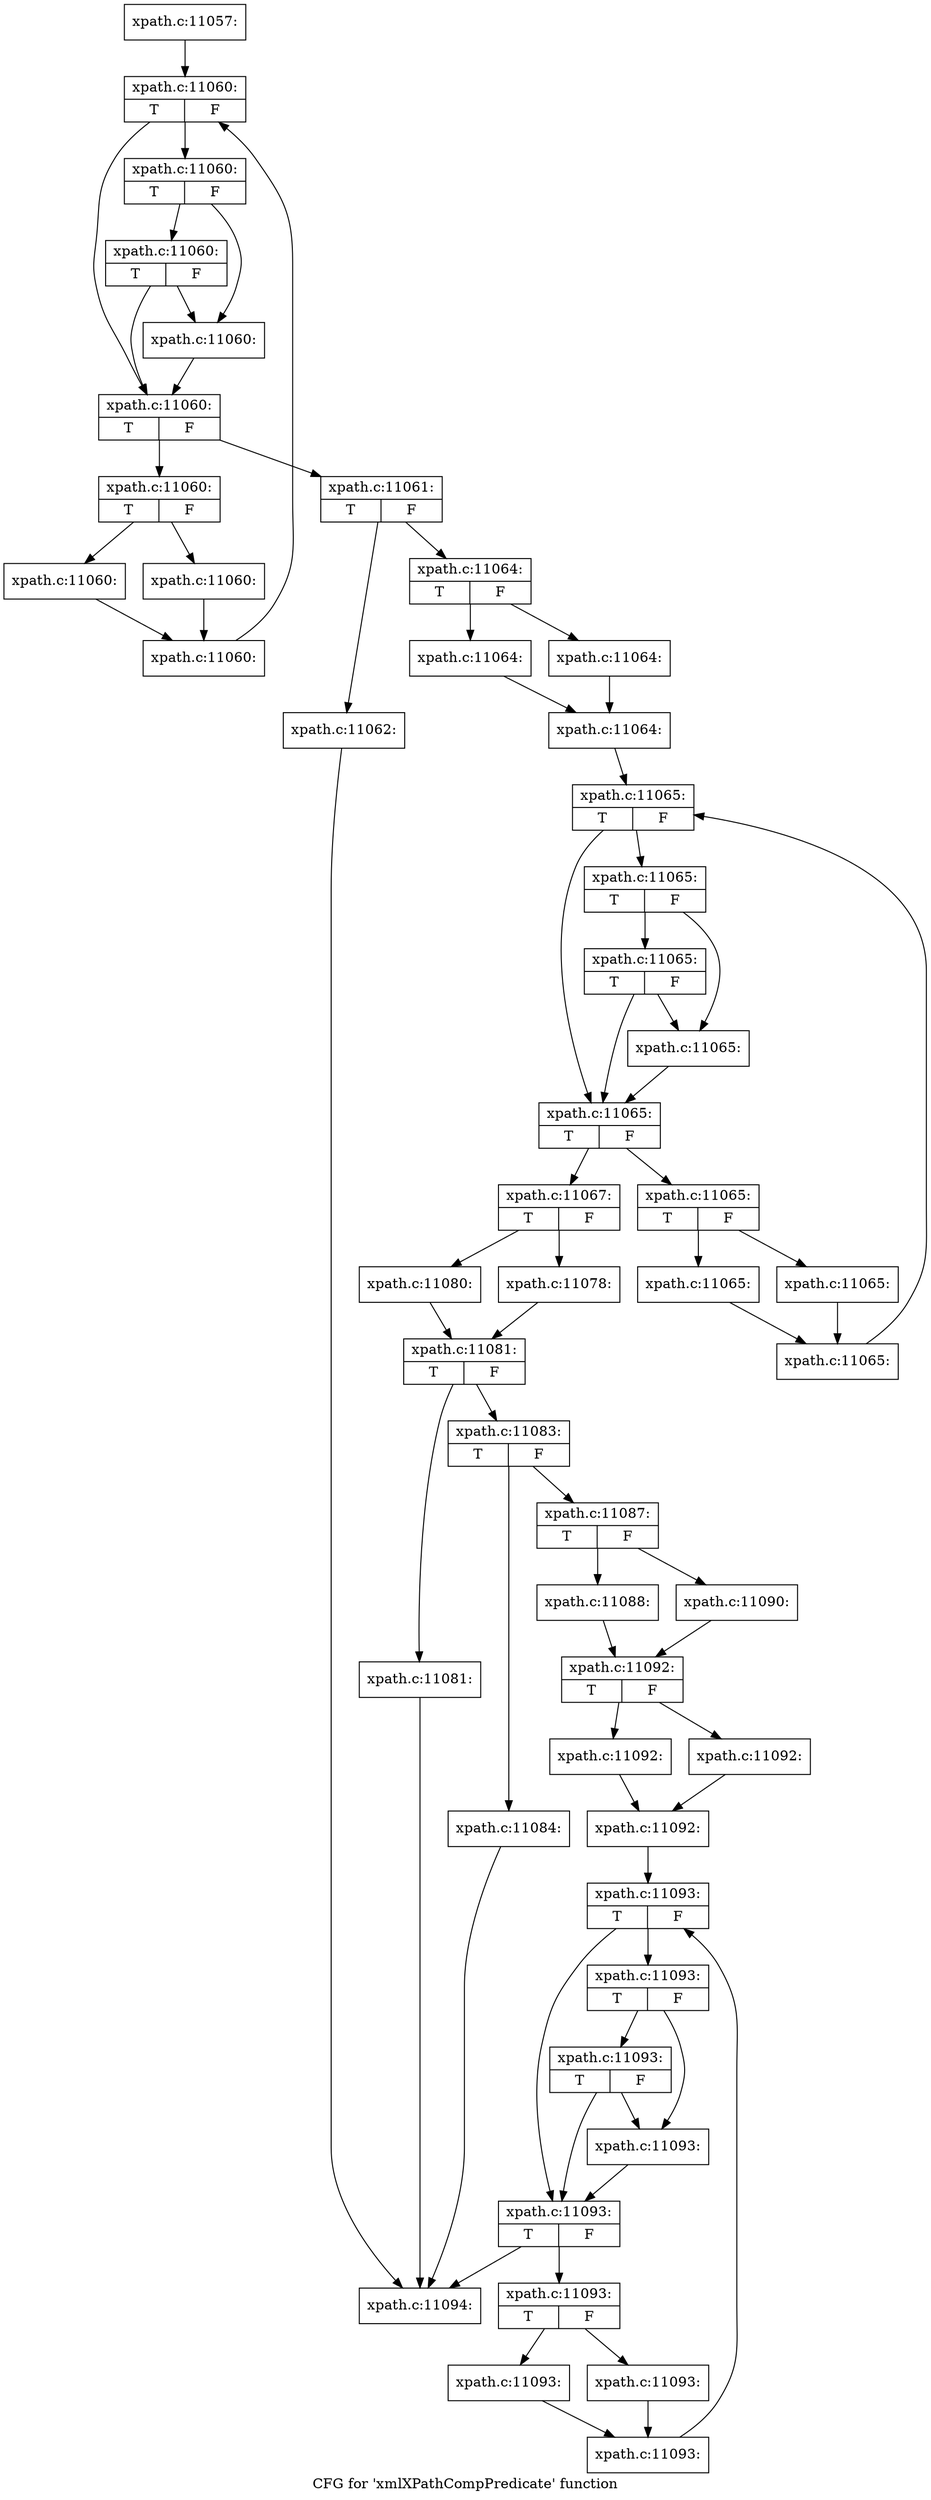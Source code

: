 digraph "CFG for 'xmlXPathCompPredicate' function" {
	label="CFG for 'xmlXPathCompPredicate' function";

	Node0x4f487b0 [shape=record,label="{xpath.c:11057:}"];
	Node0x4f487b0 -> Node0x4f58b20;
	Node0x4f58b20 [shape=record,label="{xpath.c:11060:|{<s0>T|<s1>F}}"];
	Node0x4f58b20 -> Node0x4f58d60;
	Node0x4f58b20 -> Node0x4f58e00;
	Node0x4f58e00 [shape=record,label="{xpath.c:11060:|{<s0>T|<s1>F}}"];
	Node0x4f58e00 -> Node0x4f59160;
	Node0x4f58e00 -> Node0x4f58db0;
	Node0x4f59160 [shape=record,label="{xpath.c:11060:|{<s0>T|<s1>F}}"];
	Node0x4f59160 -> Node0x4f58d60;
	Node0x4f59160 -> Node0x4f58db0;
	Node0x4f58db0 [shape=record,label="{xpath.c:11060:}"];
	Node0x4f58db0 -> Node0x4f58d60;
	Node0x4f58d60 [shape=record,label="{xpath.c:11060:|{<s0>T|<s1>F}}"];
	Node0x4f58d60 -> Node0x4f59790;
	Node0x4f58d60 -> Node0x4f58d10;
	Node0x4f59790 [shape=record,label="{xpath.c:11060:|{<s0>T|<s1>F}}"];
	Node0x4f59790 -> Node0x4f59c40;
	Node0x4f59790 -> Node0x4f59c90;
	Node0x4f59c40 [shape=record,label="{xpath.c:11060:}"];
	Node0x4f59c40 -> Node0x4f59ce0;
	Node0x4f59c90 [shape=record,label="{xpath.c:11060:}"];
	Node0x4f59c90 -> Node0x4f59ce0;
	Node0x4f59ce0 [shape=record,label="{xpath.c:11060:}"];
	Node0x4f59ce0 -> Node0x4f58b20;
	Node0x4f58d10 [shape=record,label="{xpath.c:11061:|{<s0>T|<s1>F}}"];
	Node0x4f58d10 -> Node0x4f5a640;
	Node0x4f58d10 -> Node0x4f5a690;
	Node0x4f5a640 [shape=record,label="{xpath.c:11062:}"];
	Node0x4f5a640 -> Node0x4f603e0;
	Node0x4f5a690 [shape=record,label="{xpath.c:11064:|{<s0>T|<s1>F}}"];
	Node0x4f5a690 -> Node0x4f5add0;
	Node0x4f5a690 -> Node0x4f5ae20;
	Node0x4f5add0 [shape=record,label="{xpath.c:11064:}"];
	Node0x4f5add0 -> Node0x4f5ae70;
	Node0x4f5ae20 [shape=record,label="{xpath.c:11064:}"];
	Node0x4f5ae20 -> Node0x4f5ae70;
	Node0x4f5ae70 [shape=record,label="{xpath.c:11064:}"];
	Node0x4f5ae70 -> Node0x4f5b760;
	Node0x4f5b760 [shape=record,label="{xpath.c:11065:|{<s0>T|<s1>F}}"];
	Node0x4f5b760 -> Node0x4f5b9a0;
	Node0x4f5b760 -> Node0x4f5ba40;
	Node0x4f5ba40 [shape=record,label="{xpath.c:11065:|{<s0>T|<s1>F}}"];
	Node0x4f5ba40 -> Node0x4f5bda0;
	Node0x4f5ba40 -> Node0x4f5b9f0;
	Node0x4f5bda0 [shape=record,label="{xpath.c:11065:|{<s0>T|<s1>F}}"];
	Node0x4f5bda0 -> Node0x4f5b9a0;
	Node0x4f5bda0 -> Node0x4f5b9f0;
	Node0x4f5b9f0 [shape=record,label="{xpath.c:11065:}"];
	Node0x4f5b9f0 -> Node0x4f5b9a0;
	Node0x4f5b9a0 [shape=record,label="{xpath.c:11065:|{<s0>T|<s1>F}}"];
	Node0x4f5b9a0 -> Node0x4f5c3d0;
	Node0x4f5b9a0 -> Node0x4f5b950;
	Node0x4f5c3d0 [shape=record,label="{xpath.c:11065:|{<s0>T|<s1>F}}"];
	Node0x4f5c3d0 -> Node0x4f5c880;
	Node0x4f5c3d0 -> Node0x4f5c8d0;
	Node0x4f5c880 [shape=record,label="{xpath.c:11065:}"];
	Node0x4f5c880 -> Node0x4f5c920;
	Node0x4f5c8d0 [shape=record,label="{xpath.c:11065:}"];
	Node0x4f5c8d0 -> Node0x4f5c920;
	Node0x4f5c920 [shape=record,label="{xpath.c:11065:}"];
	Node0x4f5c920 -> Node0x4f5b760;
	Node0x4f5b950 [shape=record,label="{xpath.c:11067:|{<s0>T|<s1>F}}"];
	Node0x4f5b950 -> Node0x4f5d6c0;
	Node0x4f5b950 -> Node0x4f5d620;
	Node0x4f5d620 [shape=record,label="{xpath.c:11078:}"];
	Node0x4f5d620 -> Node0x4f5d670;
	Node0x4f5d6c0 [shape=record,label="{xpath.c:11080:}"];
	Node0x4f5d6c0 -> Node0x4f5d670;
	Node0x4f5d670 [shape=record,label="{xpath.c:11081:|{<s0>T|<s1>F}}"];
	Node0x4f5d670 -> Node0x4f5dd30;
	Node0x4f5d670 -> Node0x4f5dd80;
	Node0x4f5dd30 [shape=record,label="{xpath.c:11081:}"];
	Node0x4f5dd30 -> Node0x4f603e0;
	Node0x4f5dd80 [shape=record,label="{xpath.c:11083:|{<s0>T|<s1>F}}"];
	Node0x4f5dd80 -> Node0x4f5e170;
	Node0x4f5dd80 -> Node0x4f5e1c0;
	Node0x4f5e170 [shape=record,label="{xpath.c:11084:}"];
	Node0x4f5e170 -> Node0x4f603e0;
	Node0x4f5e1c0 [shape=record,label="{xpath.c:11087:|{<s0>T|<s1>F}}"];
	Node0x4f5e1c0 -> Node0x4f5e970;
	Node0x4f5e1c0 -> Node0x4f5ea10;
	Node0x4f5e970 [shape=record,label="{xpath.c:11088:}"];
	Node0x4f5e970 -> Node0x4f5e9c0;
	Node0x4f5ea10 [shape=record,label="{xpath.c:11090:}"];
	Node0x4f5ea10 -> Node0x4f5e9c0;
	Node0x4f5e9c0 [shape=record,label="{xpath.c:11092:|{<s0>T|<s1>F}}"];
	Node0x4f5e9c0 -> Node0x4f5f770;
	Node0x4f5e9c0 -> Node0x4f5f930;
	Node0x4f5f770 [shape=record,label="{xpath.c:11092:}"];
	Node0x4f5f770 -> Node0x4f5f980;
	Node0x4f5f930 [shape=record,label="{xpath.c:11092:}"];
	Node0x4f5f930 -> Node0x4f5f980;
	Node0x4f5f980 [shape=record,label="{xpath.c:11092:}"];
	Node0x4f5f980 -> Node0x4f601f0;
	Node0x4f601f0 [shape=record,label="{xpath.c:11093:|{<s0>T|<s1>F}}"];
	Node0x4f601f0 -> Node0x4f60430;
	Node0x4f601f0 -> Node0x4f604d0;
	Node0x4f604d0 [shape=record,label="{xpath.c:11093:|{<s0>T|<s1>F}}"];
	Node0x4f604d0 -> Node0x4f60830;
	Node0x4f604d0 -> Node0x4f60480;
	Node0x4f60830 [shape=record,label="{xpath.c:11093:|{<s0>T|<s1>F}}"];
	Node0x4f60830 -> Node0x4f60430;
	Node0x4f60830 -> Node0x4f60480;
	Node0x4f60480 [shape=record,label="{xpath.c:11093:}"];
	Node0x4f60480 -> Node0x4f60430;
	Node0x4f60430 [shape=record,label="{xpath.c:11093:|{<s0>T|<s1>F}}"];
	Node0x4f60430 -> Node0x4f60e60;
	Node0x4f60430 -> Node0x4f603e0;
	Node0x4f60e60 [shape=record,label="{xpath.c:11093:|{<s0>T|<s1>F}}"];
	Node0x4f60e60 -> Node0x4f61310;
	Node0x4f60e60 -> Node0x4f61360;
	Node0x4f61310 [shape=record,label="{xpath.c:11093:}"];
	Node0x4f61310 -> Node0x4f613b0;
	Node0x4f61360 [shape=record,label="{xpath.c:11093:}"];
	Node0x4f61360 -> Node0x4f613b0;
	Node0x4f613b0 [shape=record,label="{xpath.c:11093:}"];
	Node0x4f613b0 -> Node0x4f601f0;
	Node0x4f603e0 [shape=record,label="{xpath.c:11094:}"];
}
